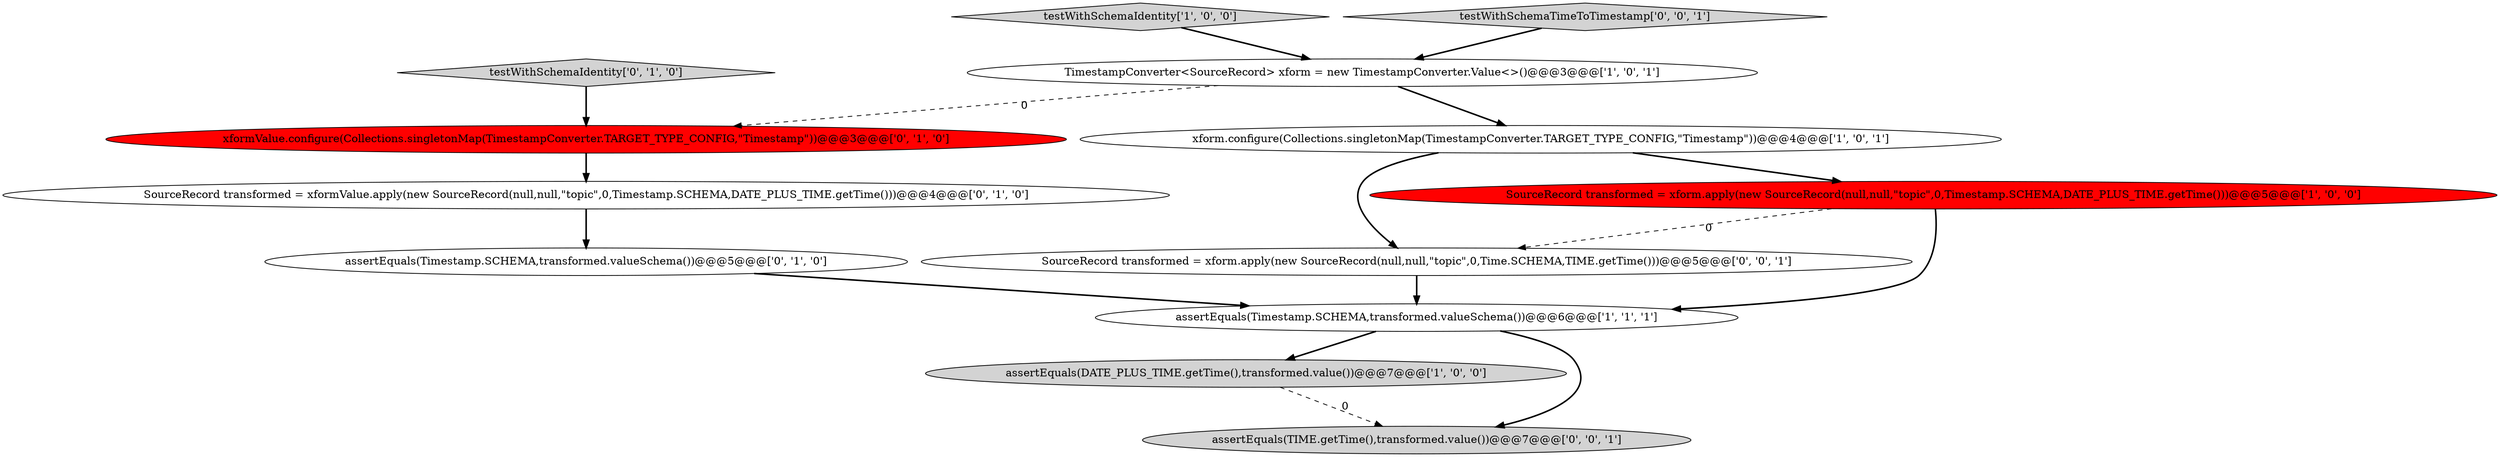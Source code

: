 digraph {
10 [style = filled, label = "SourceRecord transformed = xform.apply(new SourceRecord(null,null,\"topic\",0,Time.SCHEMA,TIME.getTime()))@@@5@@@['0', '0', '1']", fillcolor = white, shape = ellipse image = "AAA0AAABBB3BBB"];
4 [style = filled, label = "assertEquals(DATE_PLUS_TIME.getTime(),transformed.value())@@@7@@@['1', '0', '0']", fillcolor = lightgray, shape = ellipse image = "AAA0AAABBB1BBB"];
8 [style = filled, label = "xformValue.configure(Collections.singletonMap(TimestampConverter.TARGET_TYPE_CONFIG,\"Timestamp\"))@@@3@@@['0', '1', '0']", fillcolor = red, shape = ellipse image = "AAA1AAABBB2BBB"];
9 [style = filled, label = "assertEquals(Timestamp.SCHEMA,transformed.valueSchema())@@@5@@@['0', '1', '0']", fillcolor = white, shape = ellipse image = "AAA0AAABBB2BBB"];
0 [style = filled, label = "testWithSchemaIdentity['1', '0', '0']", fillcolor = lightgray, shape = diamond image = "AAA0AAABBB1BBB"];
2 [style = filled, label = "xform.configure(Collections.singletonMap(TimestampConverter.TARGET_TYPE_CONFIG,\"Timestamp\"))@@@4@@@['1', '0', '1']", fillcolor = white, shape = ellipse image = "AAA0AAABBB1BBB"];
3 [style = filled, label = "SourceRecord transformed = xform.apply(new SourceRecord(null,null,\"topic\",0,Timestamp.SCHEMA,DATE_PLUS_TIME.getTime()))@@@5@@@['1', '0', '0']", fillcolor = red, shape = ellipse image = "AAA1AAABBB1BBB"];
6 [style = filled, label = "SourceRecord transformed = xformValue.apply(new SourceRecord(null,null,\"topic\",0,Timestamp.SCHEMA,DATE_PLUS_TIME.getTime()))@@@4@@@['0', '1', '0']", fillcolor = white, shape = ellipse image = "AAA0AAABBB2BBB"];
11 [style = filled, label = "testWithSchemaTimeToTimestamp['0', '0', '1']", fillcolor = lightgray, shape = diamond image = "AAA0AAABBB3BBB"];
12 [style = filled, label = "assertEquals(TIME.getTime(),transformed.value())@@@7@@@['0', '0', '1']", fillcolor = lightgray, shape = ellipse image = "AAA0AAABBB3BBB"];
5 [style = filled, label = "assertEquals(Timestamp.SCHEMA,transformed.valueSchema())@@@6@@@['1', '1', '1']", fillcolor = white, shape = ellipse image = "AAA0AAABBB1BBB"];
7 [style = filled, label = "testWithSchemaIdentity['0', '1', '0']", fillcolor = lightgray, shape = diamond image = "AAA0AAABBB2BBB"];
1 [style = filled, label = "TimestampConverter<SourceRecord> xform = new TimestampConverter.Value<>()@@@3@@@['1', '0', '1']", fillcolor = white, shape = ellipse image = "AAA0AAABBB1BBB"];
9->5 [style = bold, label=""];
1->8 [style = dashed, label="0"];
3->5 [style = bold, label=""];
1->2 [style = bold, label=""];
8->6 [style = bold, label=""];
3->10 [style = dashed, label="0"];
10->5 [style = bold, label=""];
6->9 [style = bold, label=""];
5->12 [style = bold, label=""];
7->8 [style = bold, label=""];
2->10 [style = bold, label=""];
11->1 [style = bold, label=""];
0->1 [style = bold, label=""];
5->4 [style = bold, label=""];
2->3 [style = bold, label=""];
4->12 [style = dashed, label="0"];
}
